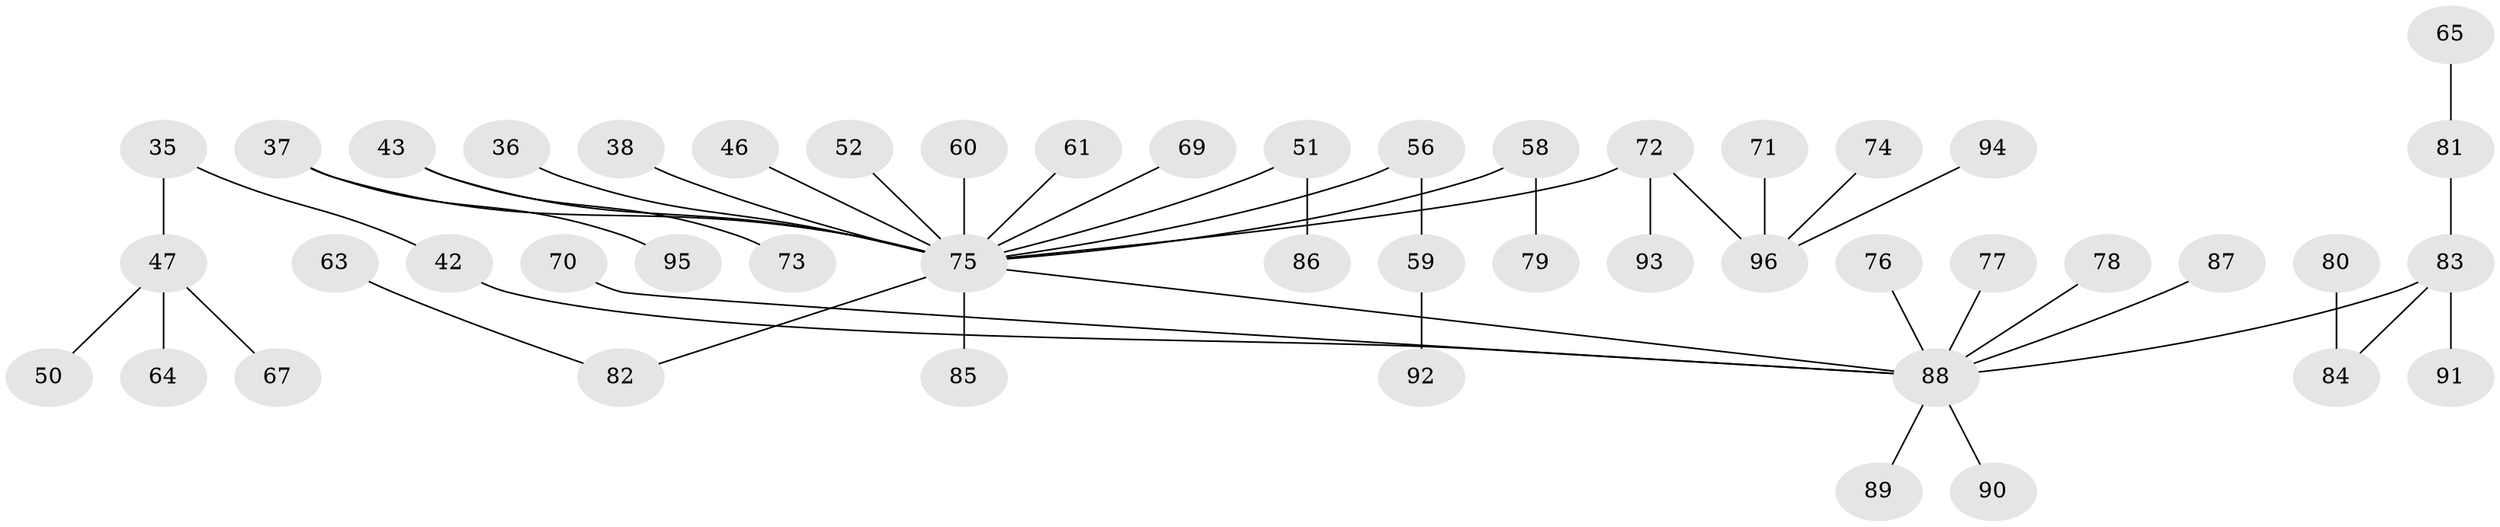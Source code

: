 // original degree distribution, {5: 0.041666666666666664, 7: 0.010416666666666666, 2: 0.21875, 3: 0.125, 4: 0.041666666666666664, 6: 0.03125, 1: 0.53125}
// Generated by graph-tools (version 1.1) at 2025/53/03/09/25 04:53:18]
// undirected, 48 vertices, 47 edges
graph export_dot {
graph [start="1"]
  node [color=gray90,style=filled];
  35;
  36;
  37;
  38;
  42 [super="+7"];
  43;
  46;
  47;
  50;
  51 [super="+40"];
  52;
  56;
  58 [super="+13"];
  59;
  60;
  61;
  63;
  64;
  65;
  67;
  69;
  70;
  71;
  72 [super="+34+54"];
  73;
  74;
  75 [super="+12+55+10+14+29"];
  76;
  77;
  78;
  79;
  80 [super="+33"];
  81 [super="+30"];
  82 [super="+57"];
  83 [super="+17"];
  84 [super="+20"];
  85;
  86;
  87;
  88 [super="+32+44+49+68+31+62"];
  89;
  90;
  91;
  92;
  93;
  94;
  95;
  96 [super="+66"];
  35 -- 47;
  35 -- 42;
  36 -- 75;
  37 -- 95;
  37 -- 75;
  38 -- 75;
  42 -- 88;
  43 -- 73;
  43 -- 75;
  46 -- 75;
  47 -- 50;
  47 -- 64;
  47 -- 67;
  51 -- 75;
  51 -- 86;
  52 -- 75;
  56 -- 59;
  56 -- 75;
  58 -- 79;
  58 -- 75;
  59 -- 92;
  60 -- 75;
  61 -- 75;
  63 -- 82;
  65 -- 81;
  69 -- 75;
  70 -- 88;
  71 -- 96;
  72 -- 75;
  72 -- 96;
  72 -- 93;
  74 -- 96;
  75 -- 85;
  75 -- 82;
  75 -- 88;
  76 -- 88;
  77 -- 88;
  78 -- 88;
  80 -- 84;
  81 -- 83;
  83 -- 84;
  83 -- 91;
  83 -- 88;
  87 -- 88;
  88 -- 90;
  88 -- 89;
  94 -- 96;
}
